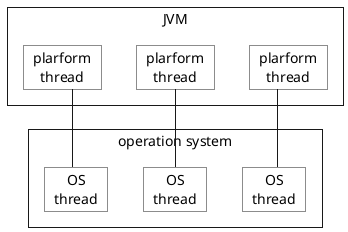 @startuml

skinparam {
    linetype ortho
    defaultTextAlignment center
    roundCorner 0
    CardBackgroundColor transparent
    RectangleBackgroundColor transparent
    RectangleFontName Source Sans Pro
    RectangleFontStyle normal
}

rectangle JVM {
  card "plarform\nthread" as PlatformThread1
  card "plarform\nthread" as PlatformThread2
  card "plarform\nthread" as PlatformThread3
}

rectangle "operation system" {
  card "OS\nthread" as OsThread1
  card "OS\nthread" as OsThread2
  card "OS\nthread" as OsThread3
}

OsThread1 -up- PlatformThread1
OsThread2 -up- PlatformThread2
OsThread3 -up- PlatformThread3

@enduml
